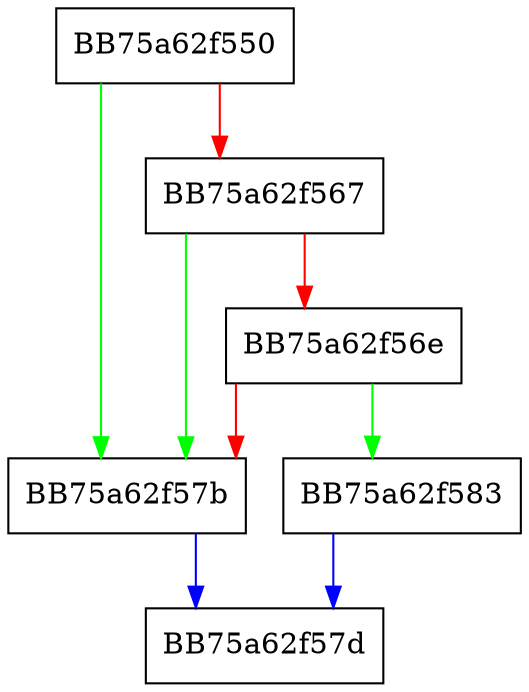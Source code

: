 digraph z_ismine {
  node [shape="box"];
  graph [splines=ortho];
  BB75a62f550 -> BB75a62f57b [color="green"];
  BB75a62f550 -> BB75a62f567 [color="red"];
  BB75a62f567 -> BB75a62f57b [color="green"];
  BB75a62f567 -> BB75a62f56e [color="red"];
  BB75a62f56e -> BB75a62f583 [color="green"];
  BB75a62f56e -> BB75a62f57b [color="red"];
  BB75a62f57b -> BB75a62f57d [color="blue"];
  BB75a62f583 -> BB75a62f57d [color="blue"];
}